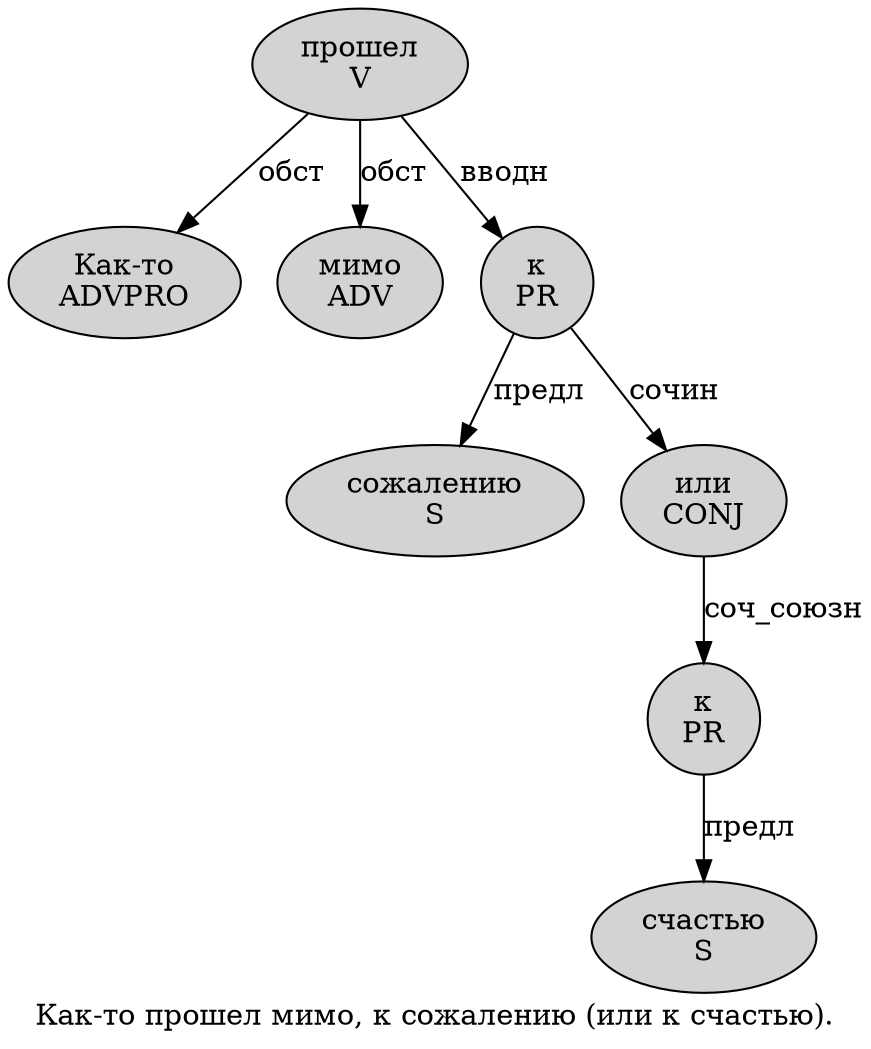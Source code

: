 digraph SENTENCE_3960 {
	graph [label="Как-то прошел мимо, к сожалению (или к счастью)."]
	node [style=filled]
		0 [label="Как-то
ADVPRO" color="" fillcolor=lightgray penwidth=1 shape=ellipse]
		1 [label="прошел
V" color="" fillcolor=lightgray penwidth=1 shape=ellipse]
		2 [label="мимо
ADV" color="" fillcolor=lightgray penwidth=1 shape=ellipse]
		4 [label="к
PR" color="" fillcolor=lightgray penwidth=1 shape=ellipse]
		5 [label="сожалению
S" color="" fillcolor=lightgray penwidth=1 shape=ellipse]
		7 [label="или
CONJ" color="" fillcolor=lightgray penwidth=1 shape=ellipse]
		8 [label="к
PR" color="" fillcolor=lightgray penwidth=1 shape=ellipse]
		9 [label="счастью
S" color="" fillcolor=lightgray penwidth=1 shape=ellipse]
			7 -> 8 [label="соч_союзн"]
			1 -> 0 [label="обст"]
			1 -> 2 [label="обст"]
			1 -> 4 [label="вводн"]
			4 -> 5 [label="предл"]
			4 -> 7 [label="сочин"]
			8 -> 9 [label="предл"]
}